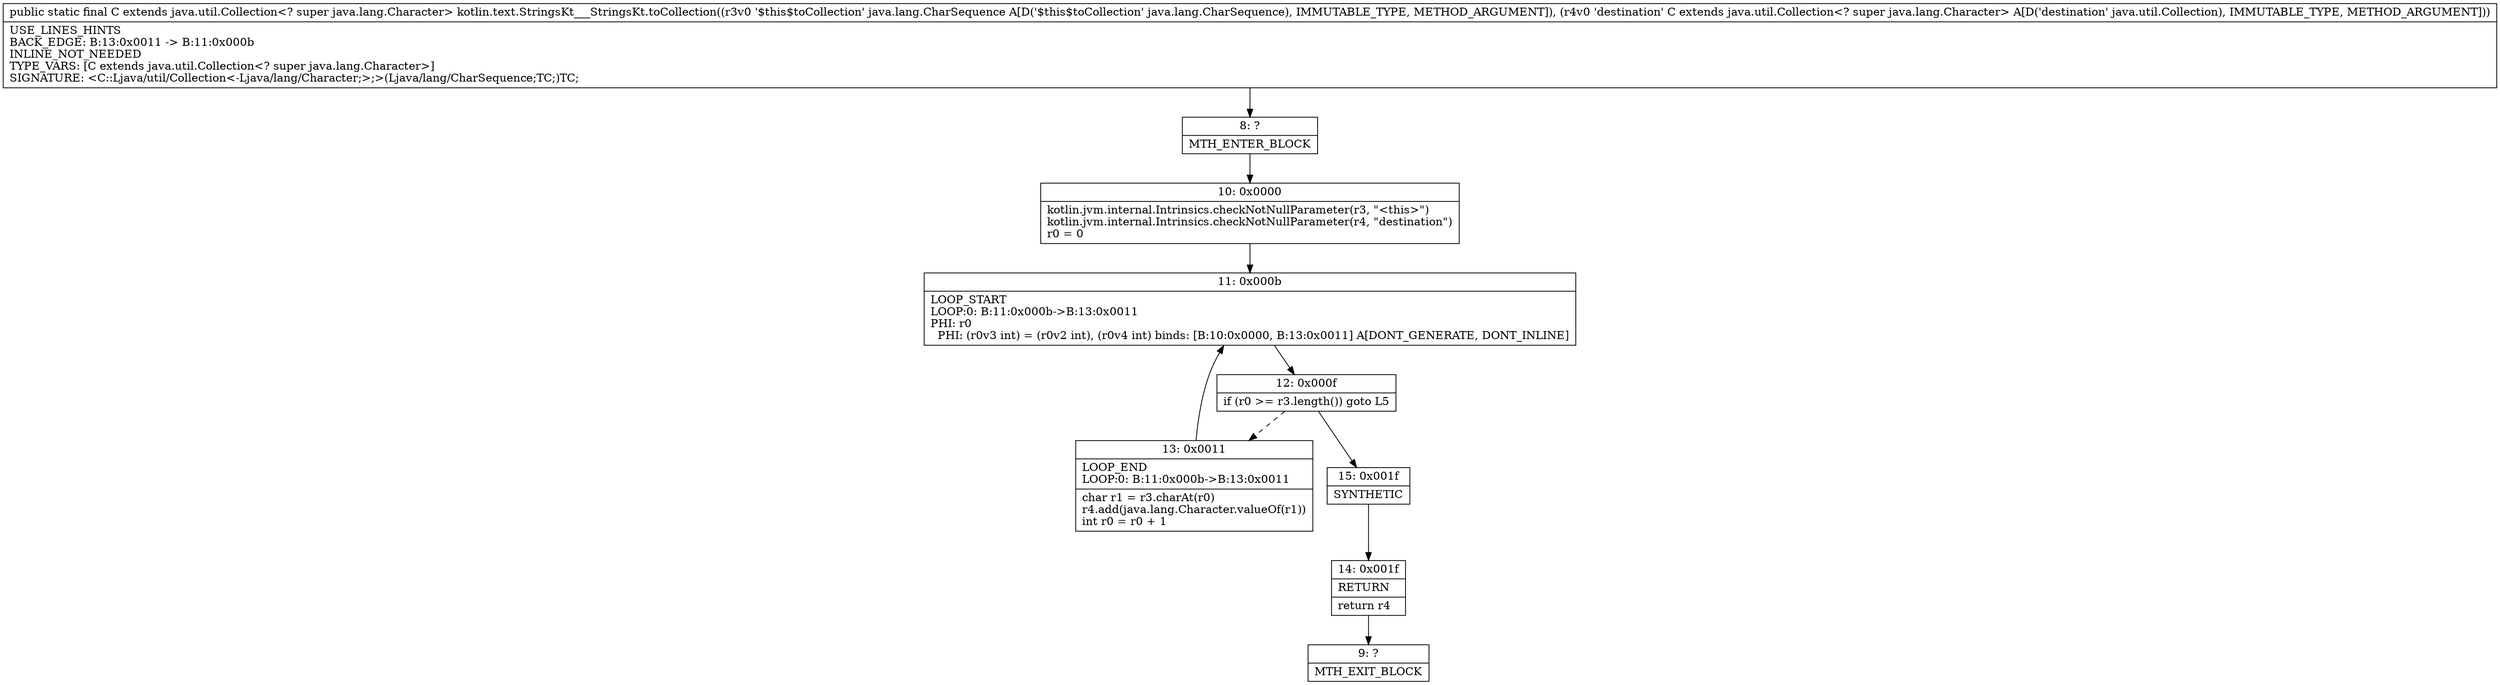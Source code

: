 digraph "CFG forkotlin.text.StringsKt___StringsKt.toCollection(Ljava\/lang\/CharSequence;Ljava\/util\/Collection;)Ljava\/util\/Collection;" {
Node_8 [shape=record,label="{8\:\ ?|MTH_ENTER_BLOCK\l}"];
Node_10 [shape=record,label="{10\:\ 0x0000|kotlin.jvm.internal.Intrinsics.checkNotNullParameter(r3, \"\<this\>\")\lkotlin.jvm.internal.Intrinsics.checkNotNullParameter(r4, \"destination\")\lr0 = 0\l}"];
Node_11 [shape=record,label="{11\:\ 0x000b|LOOP_START\lLOOP:0: B:11:0x000b\-\>B:13:0x0011\lPHI: r0 \l  PHI: (r0v3 int) = (r0v2 int), (r0v4 int) binds: [B:10:0x0000, B:13:0x0011] A[DONT_GENERATE, DONT_INLINE]\l}"];
Node_12 [shape=record,label="{12\:\ 0x000f|if (r0 \>= r3.length()) goto L5\l}"];
Node_13 [shape=record,label="{13\:\ 0x0011|LOOP_END\lLOOP:0: B:11:0x000b\-\>B:13:0x0011\l|char r1 = r3.charAt(r0)\lr4.add(java.lang.Character.valueOf(r1))\lint r0 = r0 + 1\l}"];
Node_15 [shape=record,label="{15\:\ 0x001f|SYNTHETIC\l}"];
Node_14 [shape=record,label="{14\:\ 0x001f|RETURN\l|return r4\l}"];
Node_9 [shape=record,label="{9\:\ ?|MTH_EXIT_BLOCK\l}"];
MethodNode[shape=record,label="{public static final C extends java.util.Collection\<? super java.lang.Character\> kotlin.text.StringsKt___StringsKt.toCollection((r3v0 '$this$toCollection' java.lang.CharSequence A[D('$this$toCollection' java.lang.CharSequence), IMMUTABLE_TYPE, METHOD_ARGUMENT]), (r4v0 'destination' C extends java.util.Collection\<? super java.lang.Character\> A[D('destination' java.util.Collection), IMMUTABLE_TYPE, METHOD_ARGUMENT]))  | USE_LINES_HINTS\lBACK_EDGE: B:13:0x0011 \-\> B:11:0x000b\lINLINE_NOT_NEEDED\lTYPE_VARS: [C extends java.util.Collection\<? super java.lang.Character\>]\lSIGNATURE: \<C::Ljava\/util\/Collection\<\-Ljava\/lang\/Character;\>;\>(Ljava\/lang\/CharSequence;TC;)TC;\l}"];
MethodNode -> Node_8;Node_8 -> Node_10;
Node_10 -> Node_11;
Node_11 -> Node_12;
Node_12 -> Node_13[style=dashed];
Node_12 -> Node_15;
Node_13 -> Node_11;
Node_15 -> Node_14;
Node_14 -> Node_9;
}

